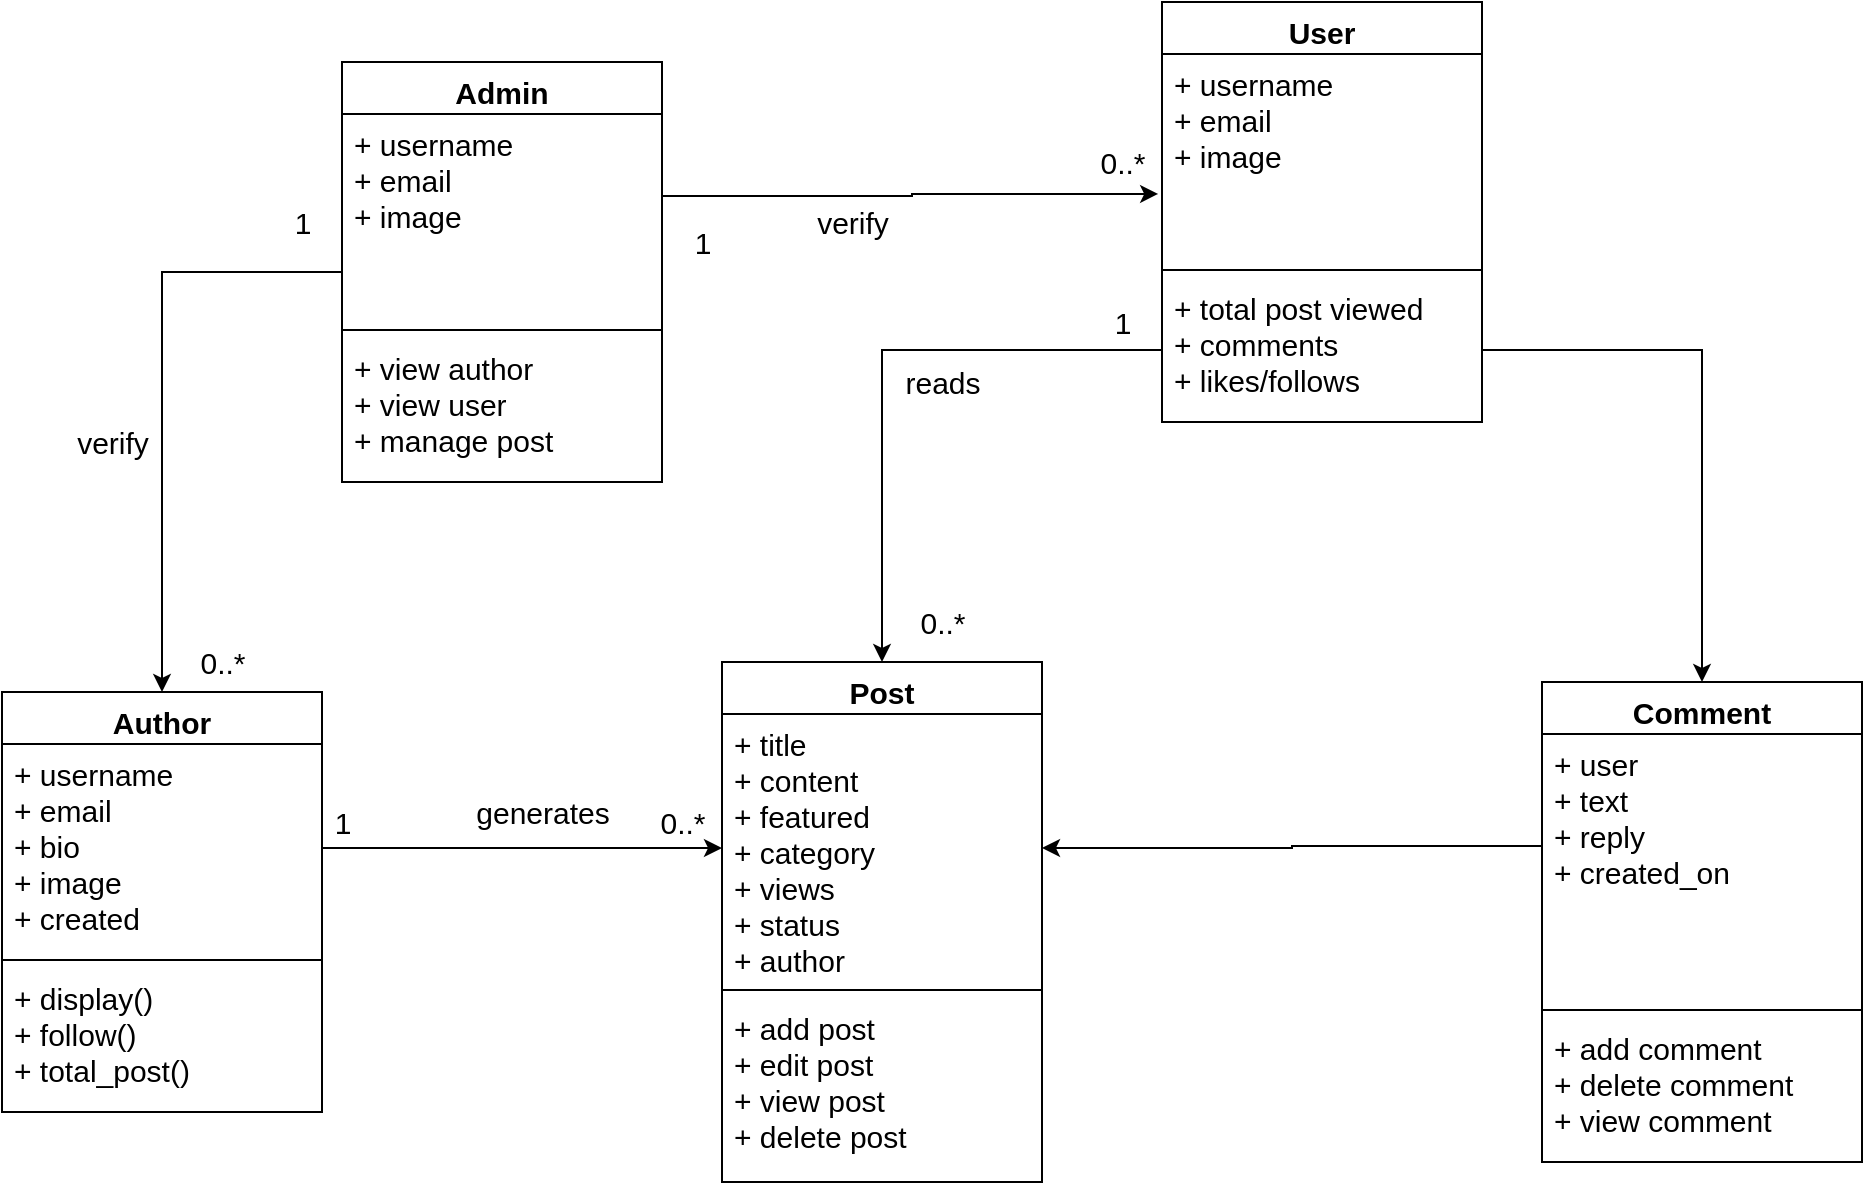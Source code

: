 <mxfile version="16.5.6" type="github">
  <diagram id="C5RBs43oDa-KdzZeNtuy" name="Page-1">
    <mxGraphModel dx="2067" dy="896" grid="1" gridSize="10" guides="1" tooltips="1" connect="1" arrows="1" fold="1" page="1" pageScale="1" pageWidth="827" pageHeight="1169" math="0" shadow="0">
      <root>
        <mxCell id="WIyWlLk6GJQsqaUBKTNV-0" />
        <mxCell id="WIyWlLk6GJQsqaUBKTNV-1" parent="WIyWlLk6GJQsqaUBKTNV-0" />
        <mxCell id="4WIAIqP5ho2L_ZDjrFj3-14" value="Author" style="swimlane;fontStyle=1;align=center;verticalAlign=top;childLayout=stackLayout;horizontal=1;startSize=26;horizontalStack=0;resizeParent=1;resizeParentMax=0;resizeLast=0;collapsible=1;marginBottom=0;fontSize=15;" vertex="1" parent="WIyWlLk6GJQsqaUBKTNV-1">
          <mxGeometry x="-220" y="535" width="160" height="210" as="geometry" />
        </mxCell>
        <mxCell id="4WIAIqP5ho2L_ZDjrFj3-15" value="+ username&#xa;+ email&#xa;+ bio&#xa;+ image&#xa;+ created" style="text;strokeColor=none;fillColor=none;align=left;verticalAlign=top;spacingLeft=4;spacingRight=4;overflow=hidden;rotatable=0;points=[[0,0.5],[1,0.5]];portConstraint=eastwest;fontSize=15;" vertex="1" parent="4WIAIqP5ho2L_ZDjrFj3-14">
          <mxGeometry y="26" width="160" height="104" as="geometry" />
        </mxCell>
        <mxCell id="4WIAIqP5ho2L_ZDjrFj3-16" value="" style="line;strokeWidth=1;fillColor=none;align=left;verticalAlign=middle;spacingTop=-1;spacingLeft=3;spacingRight=3;rotatable=0;labelPosition=right;points=[];portConstraint=eastwest;fontSize=15;" vertex="1" parent="4WIAIqP5ho2L_ZDjrFj3-14">
          <mxGeometry y="130" width="160" height="8" as="geometry" />
        </mxCell>
        <mxCell id="4WIAIqP5ho2L_ZDjrFj3-17" value="+ display()&#xa;+ follow()&#xa;+ total_post()" style="text;strokeColor=none;fillColor=none;align=left;verticalAlign=top;spacingLeft=4;spacingRight=4;overflow=hidden;rotatable=0;points=[[0,0.5],[1,0.5]];portConstraint=eastwest;fontSize=15;" vertex="1" parent="4WIAIqP5ho2L_ZDjrFj3-14">
          <mxGeometry y="138" width="160" height="72" as="geometry" />
        </mxCell>
        <mxCell id="4WIAIqP5ho2L_ZDjrFj3-18" value="User" style="swimlane;fontStyle=1;align=center;verticalAlign=top;childLayout=stackLayout;horizontal=1;startSize=26;horizontalStack=0;resizeParent=1;resizeParentMax=0;resizeLast=0;collapsible=1;marginBottom=0;fontSize=15;" vertex="1" parent="WIyWlLk6GJQsqaUBKTNV-1">
          <mxGeometry x="360" y="190" width="160" height="210" as="geometry" />
        </mxCell>
        <mxCell id="4WIAIqP5ho2L_ZDjrFj3-19" value="+ username&#xa;+ email&#xa;+ image" style="text;strokeColor=none;fillColor=none;align=left;verticalAlign=top;spacingLeft=4;spacingRight=4;overflow=hidden;rotatable=0;points=[[0,0.5],[1,0.5]];portConstraint=eastwest;fontSize=15;" vertex="1" parent="4WIAIqP5ho2L_ZDjrFj3-18">
          <mxGeometry y="26" width="160" height="104" as="geometry" />
        </mxCell>
        <mxCell id="4WIAIqP5ho2L_ZDjrFj3-20" value="" style="line;strokeWidth=1;fillColor=none;align=left;verticalAlign=middle;spacingTop=-1;spacingLeft=3;spacingRight=3;rotatable=0;labelPosition=right;points=[];portConstraint=eastwest;fontSize=15;" vertex="1" parent="4WIAIqP5ho2L_ZDjrFj3-18">
          <mxGeometry y="130" width="160" height="8" as="geometry" />
        </mxCell>
        <mxCell id="4WIAIqP5ho2L_ZDjrFj3-21" value="+ total post viewed&#xa;+ comments&#xa;+ likes/follows" style="text;strokeColor=none;fillColor=none;align=left;verticalAlign=top;spacingLeft=4;spacingRight=4;overflow=hidden;rotatable=0;points=[[0,0.5],[1,0.5]];portConstraint=eastwest;fontSize=15;" vertex="1" parent="4WIAIqP5ho2L_ZDjrFj3-18">
          <mxGeometry y="138" width="160" height="72" as="geometry" />
        </mxCell>
        <mxCell id="4WIAIqP5ho2L_ZDjrFj3-38" style="edgeStyle=orthogonalEdgeStyle;rounded=0;orthogonalLoop=1;jettySize=auto;html=1;fontSize=15;" edge="1" parent="WIyWlLk6GJQsqaUBKTNV-1" source="4WIAIqP5ho2L_ZDjrFj3-22" target="4WIAIqP5ho2L_ZDjrFj3-14">
          <mxGeometry relative="1" as="geometry" />
        </mxCell>
        <mxCell id="4WIAIqP5ho2L_ZDjrFj3-43" style="edgeStyle=orthogonalEdgeStyle;rounded=0;orthogonalLoop=1;jettySize=auto;html=1;entryX=-0.012;entryY=0.673;entryDx=0;entryDy=0;entryPerimeter=0;fontSize=15;exitX=1;exitY=0.394;exitDx=0;exitDy=0;exitPerimeter=0;" edge="1" parent="WIyWlLk6GJQsqaUBKTNV-1" source="4WIAIqP5ho2L_ZDjrFj3-23" target="4WIAIqP5ho2L_ZDjrFj3-19">
          <mxGeometry relative="1" as="geometry" />
        </mxCell>
        <mxCell id="4WIAIqP5ho2L_ZDjrFj3-22" value="Admin" style="swimlane;fontStyle=1;align=center;verticalAlign=top;childLayout=stackLayout;horizontal=1;startSize=26;horizontalStack=0;resizeParent=1;resizeParentMax=0;resizeLast=0;collapsible=1;marginBottom=0;fontSize=15;" vertex="1" parent="WIyWlLk6GJQsqaUBKTNV-1">
          <mxGeometry x="-50" y="220" width="160" height="210" as="geometry" />
        </mxCell>
        <mxCell id="4WIAIqP5ho2L_ZDjrFj3-23" value="+ username&#xa;+ email&#xa;+ image" style="text;strokeColor=none;fillColor=none;align=left;verticalAlign=top;spacingLeft=4;spacingRight=4;overflow=hidden;rotatable=0;points=[[0,0.5],[1,0.5]];portConstraint=eastwest;fontSize=15;" vertex="1" parent="4WIAIqP5ho2L_ZDjrFj3-22">
          <mxGeometry y="26" width="160" height="104" as="geometry" />
        </mxCell>
        <mxCell id="4WIAIqP5ho2L_ZDjrFj3-24" value="" style="line;strokeWidth=1;fillColor=none;align=left;verticalAlign=middle;spacingTop=-1;spacingLeft=3;spacingRight=3;rotatable=0;labelPosition=right;points=[];portConstraint=eastwest;fontSize=15;" vertex="1" parent="4WIAIqP5ho2L_ZDjrFj3-22">
          <mxGeometry y="130" width="160" height="8" as="geometry" />
        </mxCell>
        <mxCell id="4WIAIqP5ho2L_ZDjrFj3-25" value="+ view author&#xa;+ view user&#xa;+ manage post" style="text;strokeColor=none;fillColor=none;align=left;verticalAlign=top;spacingLeft=4;spacingRight=4;overflow=hidden;rotatable=0;points=[[0,0.5],[1,0.5]];portConstraint=eastwest;fontSize=15;" vertex="1" parent="4WIAIqP5ho2L_ZDjrFj3-22">
          <mxGeometry y="138" width="160" height="72" as="geometry" />
        </mxCell>
        <mxCell id="4WIAIqP5ho2L_ZDjrFj3-26" value="Post" style="swimlane;fontStyle=1;align=center;verticalAlign=top;childLayout=stackLayout;horizontal=1;startSize=26;horizontalStack=0;resizeParent=1;resizeParentMax=0;resizeLast=0;collapsible=1;marginBottom=0;fontSize=15;" vertex="1" parent="WIyWlLk6GJQsqaUBKTNV-1">
          <mxGeometry x="140" y="520" width="160" height="260" as="geometry" />
        </mxCell>
        <mxCell id="4WIAIqP5ho2L_ZDjrFj3-27" value="+ title&#xa;+ content&#xa;+ featured&#xa;+ category&#xa;+ views&#xa;+ status&#xa;+ author" style="text;strokeColor=none;fillColor=none;align=left;verticalAlign=top;spacingLeft=4;spacingRight=4;overflow=hidden;rotatable=0;points=[[0,0.5],[1,0.5]];portConstraint=eastwest;fontSize=15;" vertex="1" parent="4WIAIqP5ho2L_ZDjrFj3-26">
          <mxGeometry y="26" width="160" height="134" as="geometry" />
        </mxCell>
        <mxCell id="4WIAIqP5ho2L_ZDjrFj3-28" value="" style="line;strokeWidth=1;fillColor=none;align=left;verticalAlign=middle;spacingTop=-1;spacingLeft=3;spacingRight=3;rotatable=0;labelPosition=right;points=[];portConstraint=eastwest;fontSize=15;" vertex="1" parent="4WIAIqP5ho2L_ZDjrFj3-26">
          <mxGeometry y="160" width="160" height="8" as="geometry" />
        </mxCell>
        <mxCell id="4WIAIqP5ho2L_ZDjrFj3-29" value="+ add post&#xa;+ edit post&#xa;+ view post&#xa;+ delete post" style="text;strokeColor=none;fillColor=none;align=left;verticalAlign=top;spacingLeft=4;spacingRight=4;overflow=hidden;rotatable=0;points=[[0,0.5],[1,0.5]];portConstraint=eastwest;fontSize=15;" vertex="1" parent="4WIAIqP5ho2L_ZDjrFj3-26">
          <mxGeometry y="168" width="160" height="92" as="geometry" />
        </mxCell>
        <mxCell id="4WIAIqP5ho2L_ZDjrFj3-30" value="Comment" style="swimlane;fontStyle=1;align=center;verticalAlign=top;childLayout=stackLayout;horizontal=1;startSize=26;horizontalStack=0;resizeParent=1;resizeParentMax=0;resizeLast=0;collapsible=1;marginBottom=0;fontSize=15;" vertex="1" parent="WIyWlLk6GJQsqaUBKTNV-1">
          <mxGeometry x="550" y="530" width="160" height="240" as="geometry" />
        </mxCell>
        <mxCell id="4WIAIqP5ho2L_ZDjrFj3-31" value="+ user&#xa;+ text&#xa;+ reply&#xa;+ created_on" style="text;strokeColor=none;fillColor=none;align=left;verticalAlign=top;spacingLeft=4;spacingRight=4;overflow=hidden;rotatable=0;points=[[0,0.5],[1,0.5]];portConstraint=eastwest;fontSize=15;" vertex="1" parent="4WIAIqP5ho2L_ZDjrFj3-30">
          <mxGeometry y="26" width="160" height="134" as="geometry" />
        </mxCell>
        <mxCell id="4WIAIqP5ho2L_ZDjrFj3-32" value="" style="line;strokeWidth=1;fillColor=none;align=left;verticalAlign=middle;spacingTop=-1;spacingLeft=3;spacingRight=3;rotatable=0;labelPosition=right;points=[];portConstraint=eastwest;fontSize=15;" vertex="1" parent="4WIAIqP5ho2L_ZDjrFj3-30">
          <mxGeometry y="160" width="160" height="8" as="geometry" />
        </mxCell>
        <mxCell id="4WIAIqP5ho2L_ZDjrFj3-33" value="+ add comment&#xa;+ delete comment&#xa;+ view comment" style="text;strokeColor=none;fillColor=none;align=left;verticalAlign=top;spacingLeft=4;spacingRight=4;overflow=hidden;rotatable=0;points=[[0,0.5],[1,0.5]];portConstraint=eastwest;fontSize=15;" vertex="1" parent="4WIAIqP5ho2L_ZDjrFj3-30">
          <mxGeometry y="168" width="160" height="72" as="geometry" />
        </mxCell>
        <mxCell id="4WIAIqP5ho2L_ZDjrFj3-34" style="edgeStyle=orthogonalEdgeStyle;rounded=0;orthogonalLoop=1;jettySize=auto;html=1;entryX=0;entryY=0.5;entryDx=0;entryDy=0;fontSize=15;" edge="1" parent="WIyWlLk6GJQsqaUBKTNV-1" source="4WIAIqP5ho2L_ZDjrFj3-15" target="4WIAIqP5ho2L_ZDjrFj3-27">
          <mxGeometry relative="1" as="geometry">
            <mxPoint x="-40" y="613" as="sourcePoint" />
          </mxGeometry>
        </mxCell>
        <mxCell id="4WIAIqP5ho2L_ZDjrFj3-35" value="generates" style="text;html=1;align=center;verticalAlign=middle;resizable=0;points=[];autosize=1;strokeColor=none;fillColor=none;fontSize=15;" vertex="1" parent="WIyWlLk6GJQsqaUBKTNV-1">
          <mxGeometry x="10" y="585" width="80" height="20" as="geometry" />
        </mxCell>
        <mxCell id="4WIAIqP5ho2L_ZDjrFj3-36" value="1" style="text;html=1;align=center;verticalAlign=middle;resizable=0;points=[];autosize=1;strokeColor=none;fillColor=none;fontSize=15;" vertex="1" parent="WIyWlLk6GJQsqaUBKTNV-1">
          <mxGeometry x="-60" y="590" width="20" height="20" as="geometry" />
        </mxCell>
        <mxCell id="4WIAIqP5ho2L_ZDjrFj3-37" value="0..*" style="text;html=1;align=center;verticalAlign=middle;resizable=0;points=[];autosize=1;strokeColor=none;fillColor=none;fontSize=15;" vertex="1" parent="WIyWlLk6GJQsqaUBKTNV-1">
          <mxGeometry x="100" y="590" width="40" height="20" as="geometry" />
        </mxCell>
        <mxCell id="4WIAIqP5ho2L_ZDjrFj3-39" value="verify" style="text;html=1;align=center;verticalAlign=middle;resizable=0;points=[];autosize=1;strokeColor=none;fillColor=none;fontSize=15;" vertex="1" parent="WIyWlLk6GJQsqaUBKTNV-1">
          <mxGeometry x="-190" y="400" width="50" height="20" as="geometry" />
        </mxCell>
        <mxCell id="4WIAIqP5ho2L_ZDjrFj3-40" value="1" style="text;html=1;align=center;verticalAlign=middle;resizable=0;points=[];autosize=1;strokeColor=none;fillColor=none;fontSize=15;" vertex="1" parent="WIyWlLk6GJQsqaUBKTNV-1">
          <mxGeometry x="-80" y="290" width="20" height="20" as="geometry" />
        </mxCell>
        <mxCell id="4WIAIqP5ho2L_ZDjrFj3-42" value="0..*" style="text;html=1;align=center;verticalAlign=middle;resizable=0;points=[];autosize=1;strokeColor=none;fillColor=none;fontSize=15;" vertex="1" parent="WIyWlLk6GJQsqaUBKTNV-1">
          <mxGeometry x="-130" y="510" width="40" height="20" as="geometry" />
        </mxCell>
        <mxCell id="4WIAIqP5ho2L_ZDjrFj3-44" value="verify" style="text;html=1;align=center;verticalAlign=middle;resizable=0;points=[];autosize=1;strokeColor=none;fillColor=none;fontSize=15;" vertex="1" parent="WIyWlLk6GJQsqaUBKTNV-1">
          <mxGeometry x="180" y="290" width="50" height="20" as="geometry" />
        </mxCell>
        <mxCell id="4WIAIqP5ho2L_ZDjrFj3-45" value="1" style="text;html=1;align=center;verticalAlign=middle;resizable=0;points=[];autosize=1;strokeColor=none;fillColor=none;fontSize=15;" vertex="1" parent="WIyWlLk6GJQsqaUBKTNV-1">
          <mxGeometry x="120" y="300" width="20" height="20" as="geometry" />
        </mxCell>
        <mxCell id="4WIAIqP5ho2L_ZDjrFj3-47" value="0..*" style="text;html=1;align=center;verticalAlign=middle;resizable=0;points=[];autosize=1;strokeColor=none;fillColor=none;fontSize=15;" vertex="1" parent="WIyWlLk6GJQsqaUBKTNV-1">
          <mxGeometry x="320" y="260" width="40" height="20" as="geometry" />
        </mxCell>
        <mxCell id="4WIAIqP5ho2L_ZDjrFj3-48" style="edgeStyle=orthogonalEdgeStyle;rounded=0;orthogonalLoop=1;jettySize=auto;html=1;entryX=0.5;entryY=0;entryDx=0;entryDy=0;fontSize=15;" edge="1" parent="WIyWlLk6GJQsqaUBKTNV-1" source="4WIAIqP5ho2L_ZDjrFj3-21" target="4WIAIqP5ho2L_ZDjrFj3-26">
          <mxGeometry relative="1" as="geometry" />
        </mxCell>
        <mxCell id="4WIAIqP5ho2L_ZDjrFj3-49" value="0..*" style="text;html=1;align=center;verticalAlign=middle;resizable=0;points=[];autosize=1;strokeColor=none;fillColor=none;fontSize=15;" vertex="1" parent="WIyWlLk6GJQsqaUBKTNV-1">
          <mxGeometry x="230" y="490" width="40" height="20" as="geometry" />
        </mxCell>
        <mxCell id="4WIAIqP5ho2L_ZDjrFj3-50" value="1" style="text;html=1;align=center;verticalAlign=middle;resizable=0;points=[];autosize=1;strokeColor=none;fillColor=none;fontSize=15;" vertex="1" parent="WIyWlLk6GJQsqaUBKTNV-1">
          <mxGeometry x="330" y="340" width="20" height="20" as="geometry" />
        </mxCell>
        <mxCell id="4WIAIqP5ho2L_ZDjrFj3-51" value="reads" style="text;html=1;align=center;verticalAlign=middle;resizable=0;points=[];autosize=1;strokeColor=none;fillColor=none;fontSize=15;" vertex="1" parent="WIyWlLk6GJQsqaUBKTNV-1">
          <mxGeometry x="225" y="370" width="50" height="20" as="geometry" />
        </mxCell>
        <mxCell id="4WIAIqP5ho2L_ZDjrFj3-52" style="edgeStyle=orthogonalEdgeStyle;rounded=0;orthogonalLoop=1;jettySize=auto;html=1;entryX=0.5;entryY=0;entryDx=0;entryDy=0;fontSize=15;" edge="1" parent="WIyWlLk6GJQsqaUBKTNV-1" source="4WIAIqP5ho2L_ZDjrFj3-21" target="4WIAIqP5ho2L_ZDjrFj3-30">
          <mxGeometry relative="1" as="geometry" />
        </mxCell>
        <mxCell id="4WIAIqP5ho2L_ZDjrFj3-54" style="edgeStyle=orthogonalEdgeStyle;rounded=0;orthogonalLoop=1;jettySize=auto;html=1;entryX=1;entryY=0.5;entryDx=0;entryDy=0;fontSize=15;exitX=0;exitY=0.418;exitDx=0;exitDy=0;exitPerimeter=0;" edge="1" parent="WIyWlLk6GJQsqaUBKTNV-1" source="4WIAIqP5ho2L_ZDjrFj3-31" target="4WIAIqP5ho2L_ZDjrFj3-27">
          <mxGeometry relative="1" as="geometry" />
        </mxCell>
      </root>
    </mxGraphModel>
  </diagram>
</mxfile>
